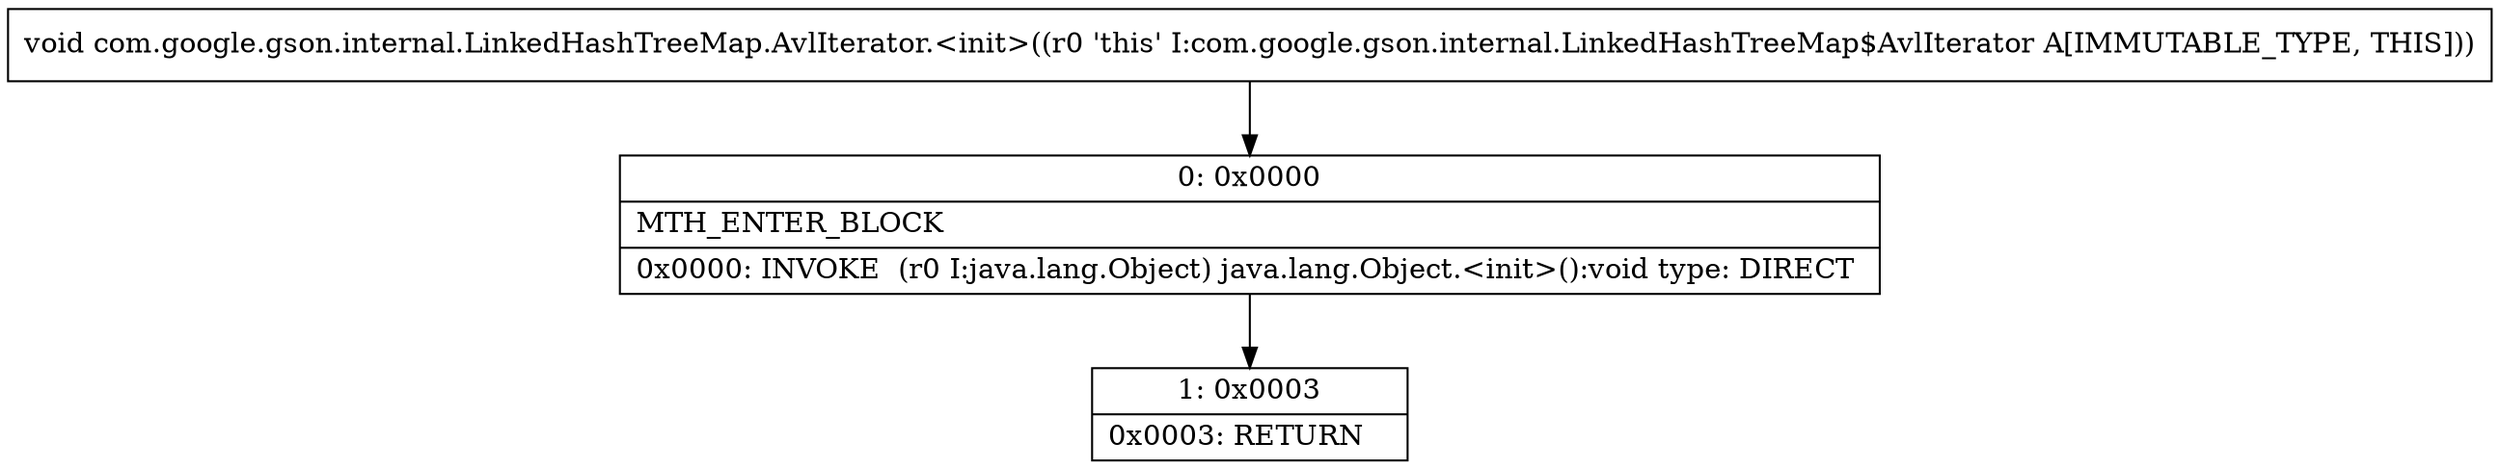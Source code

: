 digraph "CFG forcom.google.gson.internal.LinkedHashTreeMap.AvlIterator.\<init\>()V" {
Node_0 [shape=record,label="{0\:\ 0x0000|MTH_ENTER_BLOCK\l|0x0000: INVOKE  (r0 I:java.lang.Object) java.lang.Object.\<init\>():void type: DIRECT \l}"];
Node_1 [shape=record,label="{1\:\ 0x0003|0x0003: RETURN   \l}"];
MethodNode[shape=record,label="{void com.google.gson.internal.LinkedHashTreeMap.AvlIterator.\<init\>((r0 'this' I:com.google.gson.internal.LinkedHashTreeMap$AvlIterator A[IMMUTABLE_TYPE, THIS])) }"];
MethodNode -> Node_0;
Node_0 -> Node_1;
}

